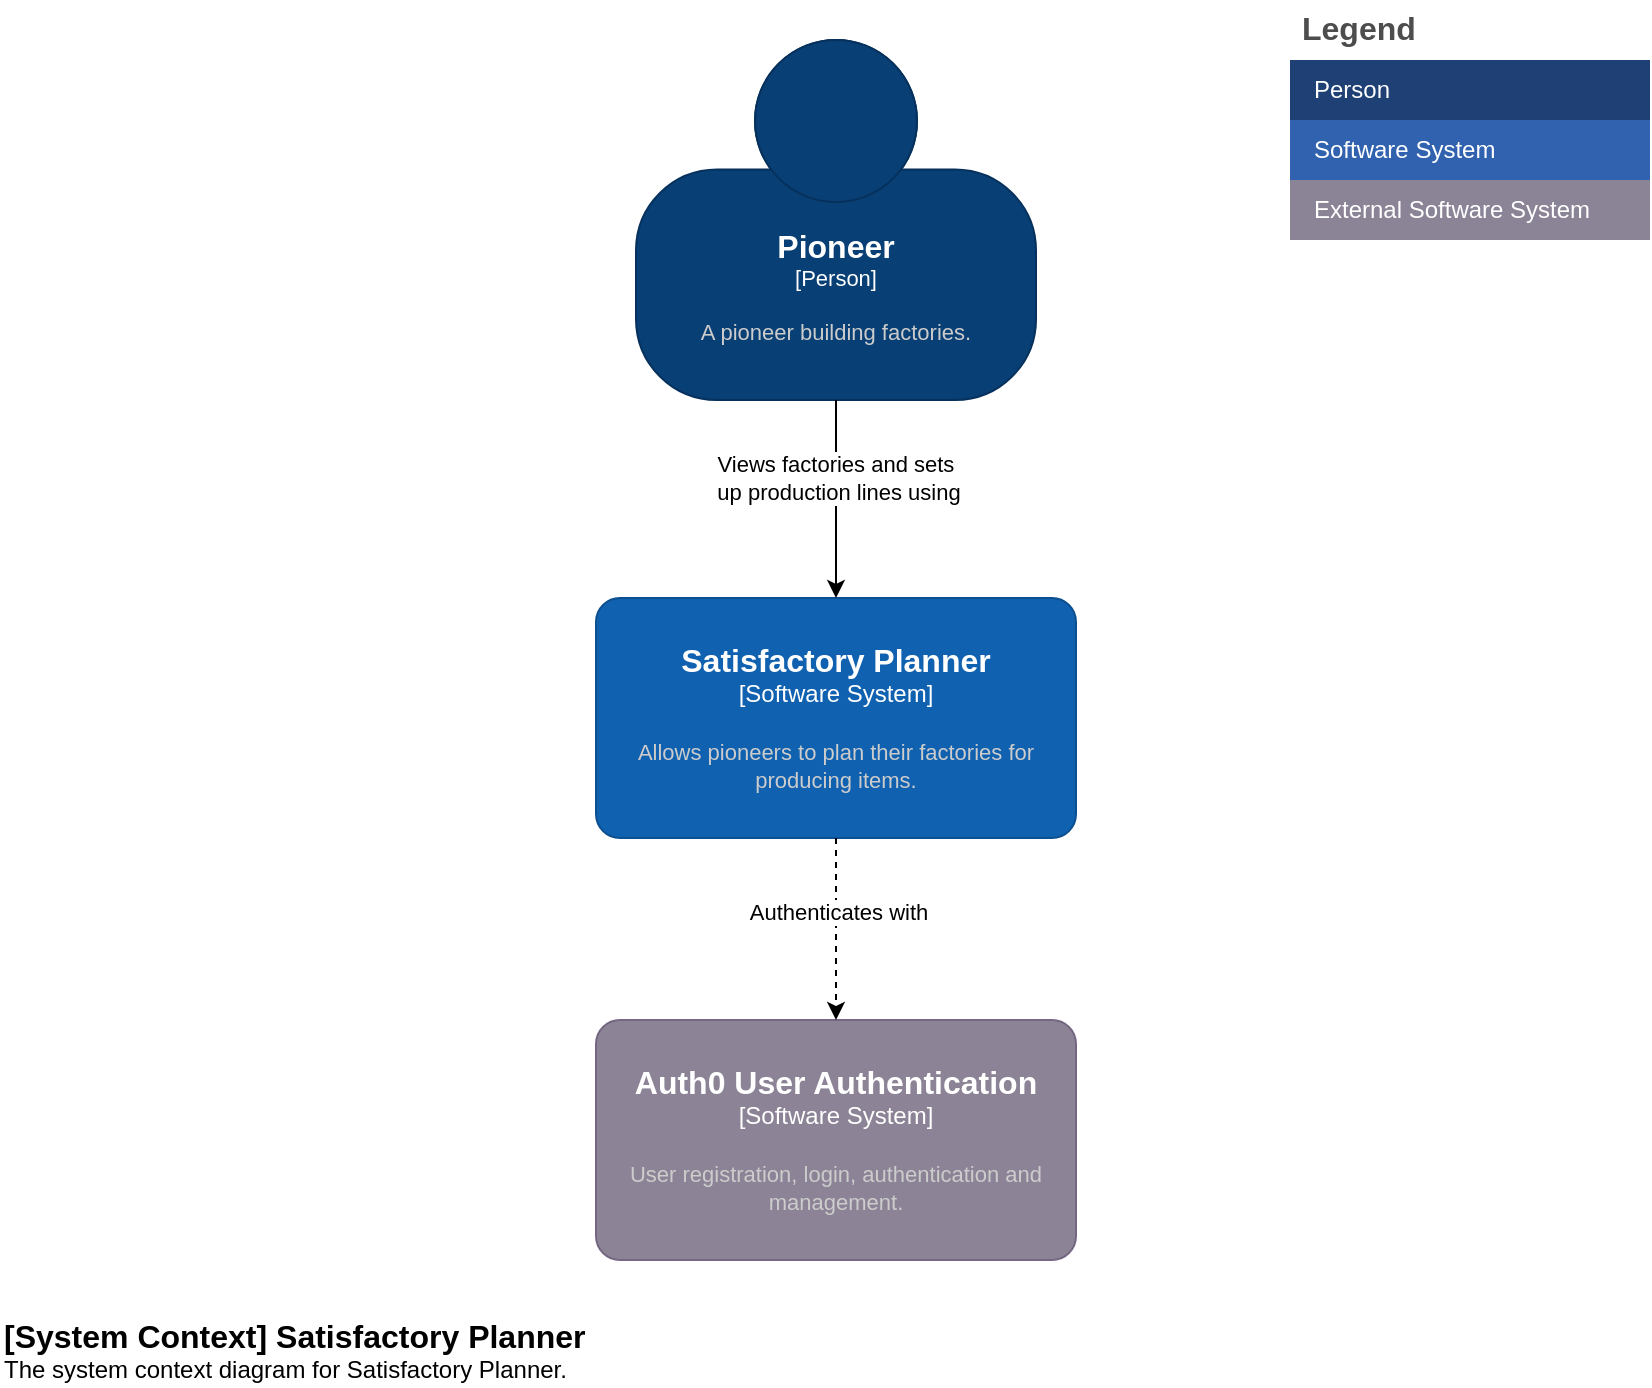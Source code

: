 <mxfile version="22.1.3" type="github">
  <diagram name="Page-1" id="ydV6S7mBsiAsJ54BnpHi">
    <mxGraphModel dx="1370" dy="794" grid="0" gridSize="10" guides="1" tooltips="1" connect="1" arrows="1" fold="1" page="1" pageScale="1" pageWidth="827" pageHeight="1169" math="0" shadow="0">
      <root>
        <mxCell id="0" />
        <mxCell id="1" parent="0" />
        <object placeholders="1" c4Name="Pioneer" c4Type="Person" c4Description="A pioneer building factories." label="&lt;font style=&quot;font-size: 16px&quot;&gt;&lt;b&gt;%c4Name%&lt;/b&gt;&lt;/font&gt;&lt;div&gt;[%c4Type%]&lt;/div&gt;&lt;br&gt;&lt;div&gt;&lt;font style=&quot;font-size: 11px&quot;&gt;&lt;font color=&quot;#cccccc&quot;&gt;%c4Description%&lt;/font&gt;&lt;/div&gt;" id="rKlOMMTNHw2J0aS7q7gS-1">
          <mxCell style="html=1;fontSize=11;dashed=0;whiteSpace=wrap;fillColor=#083F75;strokeColor=#06315C;fontColor=#ffffff;shape=mxgraph.c4.person2;align=center;metaEdit=1;points=[[0.5,0,0],[1,0.5,0],[1,0.75,0],[0.75,1,0],[0.5,1,0],[0.25,1,0],[0,0.75,0],[0,0.5,0]];resizable=0;" vertex="1" parent="1">
            <mxGeometry x="320" y="20" width="200" height="180" as="geometry" />
          </mxCell>
        </object>
        <object placeholders="1" c4Name="Satisfactory Planner" c4Type="Software System" c4Description="Allows pioneers to plan their factories for producing items." label="&lt;font style=&quot;font-size: 16px&quot;&gt;&lt;b&gt;%c4Name%&lt;/b&gt;&lt;/font&gt;&lt;div&gt;[%c4Type%]&lt;/div&gt;&lt;br&gt;&lt;div&gt;&lt;font style=&quot;font-size: 11px&quot;&gt;&lt;font color=&quot;#cccccc&quot;&gt;%c4Description%&lt;/font&gt;&lt;/div&gt;" id="rKlOMMTNHw2J0aS7q7gS-2">
          <mxCell style="rounded=1;whiteSpace=wrap;html=1;labelBackgroundColor=none;fillColor=#1061B0;fontColor=#ffffff;align=center;arcSize=10;strokeColor=#0D5091;metaEdit=1;resizable=0;points=[[0.25,0,0],[0.5,0,0],[0.75,0,0],[1,0.25,0],[1,0.5,0],[1,0.75,0],[0.75,1,0],[0.5,1,0],[0.25,1,0],[0,0.75,0],[0,0.5,0],[0,0.25,0]];" vertex="1" parent="1">
            <mxGeometry x="300" y="299" width="240" height="120" as="geometry" />
          </mxCell>
        </object>
        <mxCell id="rKlOMMTNHw2J0aS7q7gS-5" style="edgeStyle=orthogonalEdgeStyle;rounded=0;orthogonalLoop=1;jettySize=auto;html=1;entryX=0.5;entryY=0;entryDx=0;entryDy=0;entryPerimeter=0;" edge="1" parent="1" source="rKlOMMTNHw2J0aS7q7gS-1" target="rKlOMMTNHw2J0aS7q7gS-2">
          <mxGeometry relative="1" as="geometry" />
        </mxCell>
        <mxCell id="rKlOMMTNHw2J0aS7q7gS-6" value="&lt;div&gt;Views factories and sets&amp;nbsp;&lt;/div&gt;&lt;div&gt;up production lines using&lt;/div&gt;" style="edgeLabel;html=1;align=center;verticalAlign=middle;resizable=0;points=[];" vertex="1" connectable="0" parent="rKlOMMTNHw2J0aS7q7gS-5">
          <mxGeometry x="-0.21" y="1" relative="1" as="geometry">
            <mxPoint as="offset" />
          </mxGeometry>
        </mxCell>
        <object placeholders="1" c4Name="Auth0 User Authentication" c4Type="Software System" c4Description="User registration, login, authentication and management." label="&lt;font style=&quot;font-size: 16px&quot;&gt;&lt;b&gt;%c4Name%&lt;/b&gt;&lt;/font&gt;&lt;div&gt;[%c4Type%]&lt;/div&gt;&lt;br&gt;&lt;div&gt;&lt;font style=&quot;font-size: 11px&quot;&gt;&lt;font color=&quot;#cccccc&quot;&gt;%c4Description%&lt;/font&gt;&lt;/div&gt;" id="rKlOMMTNHw2J0aS7q7gS-7">
          <mxCell style="rounded=1;whiteSpace=wrap;html=1;labelBackgroundColor=none;fillColor=#8C8496;fontColor=#ffffff;align=center;arcSize=10;strokeColor=#736782;metaEdit=1;resizable=0;points=[[0.25,0,0],[0.5,0,0],[0.75,0,0],[1,0.25,0],[1,0.5,0],[1,0.75,0],[0.75,1,0],[0.5,1,0],[0.25,1,0],[0,0.75,0],[0,0.5,0],[0,0.25,0]];" vertex="1" parent="1">
            <mxGeometry x="300" y="510" width="240" height="120" as="geometry" />
          </mxCell>
        </object>
        <mxCell id="rKlOMMTNHw2J0aS7q7gS-8" style="edgeStyle=orthogonalEdgeStyle;rounded=0;orthogonalLoop=1;jettySize=auto;html=1;entryX=0.5;entryY=0;entryDx=0;entryDy=0;entryPerimeter=0;dashed=1;" edge="1" parent="1" source="rKlOMMTNHw2J0aS7q7gS-2" target="rKlOMMTNHw2J0aS7q7gS-7">
          <mxGeometry relative="1" as="geometry" />
        </mxCell>
        <mxCell id="rKlOMMTNHw2J0aS7q7gS-9" value="Authenticates with" style="edgeLabel;html=1;align=center;verticalAlign=middle;resizable=0;points=[];" vertex="1" connectable="0" parent="rKlOMMTNHw2J0aS7q7gS-8">
          <mxGeometry x="-0.222" y="1" relative="1" as="geometry">
            <mxPoint y="1" as="offset" />
          </mxGeometry>
        </mxCell>
        <mxCell id="rKlOMMTNHw2J0aS7q7gS-10" value="Legend" style="shape=table;startSize=30;container=1;collapsible=0;childLayout=tableLayout;fontSize=16;align=left;verticalAlign=top;fillColor=none;strokeColor=none;fontColor=#4D4D4D;fontStyle=1;spacingLeft=6;spacing=0;resizable=0;" vertex="1" parent="1">
          <mxGeometry x="647" width="180" height="120" as="geometry" />
        </mxCell>
        <mxCell id="rKlOMMTNHw2J0aS7q7gS-11" value="" style="shape=tableRow;horizontal=0;startSize=0;swimlaneHead=0;swimlaneBody=0;strokeColor=inherit;top=0;left=0;bottom=0;right=0;collapsible=0;dropTarget=0;fillColor=none;points=[[0,0.5],[1,0.5]];portConstraint=eastwest;fontSize=12;" vertex="1" parent="rKlOMMTNHw2J0aS7q7gS-10">
          <mxGeometry y="30" width="180" height="30" as="geometry" />
        </mxCell>
        <mxCell id="rKlOMMTNHw2J0aS7q7gS-12" value="Person" style="shape=partialRectangle;html=1;whiteSpace=wrap;connectable=0;strokeColor=inherit;overflow=hidden;fillColor=#1E4074;top=0;left=0;bottom=0;right=0;pointerEvents=1;fontSize=12;align=left;fontColor=#FFFFFF;gradientColor=none;spacingLeft=10;spacingRight=4;" vertex="1" parent="rKlOMMTNHw2J0aS7q7gS-11">
          <mxGeometry width="180" height="30" as="geometry">
            <mxRectangle width="180" height="30" as="alternateBounds" />
          </mxGeometry>
        </mxCell>
        <mxCell id="rKlOMMTNHw2J0aS7q7gS-13" value="" style="shape=tableRow;horizontal=0;startSize=0;swimlaneHead=0;swimlaneBody=0;strokeColor=inherit;top=0;left=0;bottom=0;right=0;collapsible=0;dropTarget=0;fillColor=none;points=[[0,0.5],[1,0.5]];portConstraint=eastwest;fontSize=12;" vertex="1" parent="rKlOMMTNHw2J0aS7q7gS-10">
          <mxGeometry y="60" width="180" height="30" as="geometry" />
        </mxCell>
        <mxCell id="rKlOMMTNHw2J0aS7q7gS-14" value="Software System" style="shape=partialRectangle;html=1;whiteSpace=wrap;connectable=0;strokeColor=inherit;overflow=hidden;fillColor=#3162AF;top=0;left=0;bottom=0;right=0;pointerEvents=1;fontSize=12;align=left;fontColor=#FFFFFF;gradientColor=none;spacingLeft=10;spacingRight=4;" vertex="1" parent="rKlOMMTNHw2J0aS7q7gS-13">
          <mxGeometry width="180" height="30" as="geometry">
            <mxRectangle width="180" height="30" as="alternateBounds" />
          </mxGeometry>
        </mxCell>
        <mxCell id="rKlOMMTNHw2J0aS7q7gS-21" value="" style="shape=tableRow;horizontal=0;startSize=0;swimlaneHead=0;swimlaneBody=0;strokeColor=inherit;top=0;left=0;bottom=0;right=0;collapsible=0;dropTarget=0;fillColor=none;points=[[0,0.5],[1,0.5]];portConstraint=eastwest;fontSize=12;" vertex="1" parent="rKlOMMTNHw2J0aS7q7gS-10">
          <mxGeometry y="90" width="180" height="30" as="geometry" />
        </mxCell>
        <mxCell id="rKlOMMTNHw2J0aS7q7gS-22" value="External Software System" style="shape=partialRectangle;html=1;whiteSpace=wrap;connectable=0;strokeColor=inherit;overflow=hidden;fillColor=#8b8496;top=0;left=0;bottom=0;right=0;pointerEvents=1;fontSize=12;align=left;fontColor=#FFFFFF;gradientColor=none;spacingLeft=10;spacingRight=4;" vertex="1" parent="rKlOMMTNHw2J0aS7q7gS-21">
          <mxGeometry width="180" height="30" as="geometry">
            <mxRectangle width="180" height="30" as="alternateBounds" />
          </mxGeometry>
        </mxCell>
        <object placeholders="1" c4Name="[System Context] Satisfactory Planner" c4Type="ContainerScopeBoundary" c4Description="The system context diagram for Satisfactory Planner." label="&lt;font style=&quot;font-size: 16px&quot;&gt;&lt;b&gt;&lt;div style=&quot;text-align: left&quot;&gt;%c4Name%&lt;/div&gt;&lt;/b&gt;&lt;/font&gt;&lt;div style=&quot;text-align: left&quot;&gt;%c4Description%&lt;/div&gt;" id="rKlOMMTNHw2J0aS7q7gS-23">
          <mxCell style="text;html=1;strokeColor=none;fillColor=none;align=left;verticalAlign=top;whiteSpace=wrap;rounded=0;metaEdit=1;allowArrows=0;resizable=1;rotatable=0;connectable=0;recursiveResize=0;expand=0;pointerEvents=0;points=[[0.25,0,0],[0.5,0,0],[0.75,0,0],[1,0.25,0],[1,0.5,0],[1,0.75,0],[0.75,1,0],[0.5,1,0],[0.25,1,0],[0,0.75,0],[0,0.5,0],[0,0.25,0]];" vertex="1" parent="1">
            <mxGeometry x="2" y="652" width="361" height="40" as="geometry" />
          </mxCell>
        </object>
      </root>
    </mxGraphModel>
  </diagram>
</mxfile>
